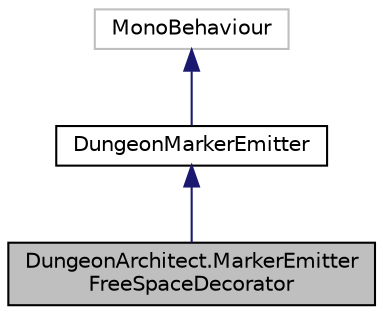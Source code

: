 digraph "DungeonArchitect.MarkerEmitterFreeSpaceDecorator"
{
  edge [fontname="Helvetica",fontsize="10",labelfontname="Helvetica",labelfontsize="10"];
  node [fontname="Helvetica",fontsize="10",shape=record];
  Node1 [label="DungeonArchitect.MarkerEmitter\lFreeSpaceDecorator",height=0.2,width=0.4,color="black", fillcolor="grey75", style="filled", fontcolor="black"];
  Node2 -> Node1 [dir="back",color="midnightblue",fontsize="10",style="solid",fontname="Helvetica"];
  Node2 [label="DungeonMarkerEmitter",height=0.2,width=0.4,color="black", fillcolor="white", style="filled",URL="$class_dungeon_architect_1_1_dungeon_marker_emitter.html",tooltip="Marker Emitters let you emit your own markers anywhere in the map. Implement this class and add it to..."];
  Node3 -> Node2 [dir="back",color="midnightblue",fontsize="10",style="solid",fontname="Helvetica"];
  Node3 [label="MonoBehaviour",height=0.2,width=0.4,color="grey75", fillcolor="white", style="filled"];
}
